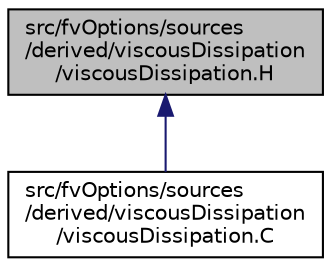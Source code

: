 digraph "src/fvOptions/sources/derived/viscousDissipation/viscousDissipation.H"
{
  bgcolor="transparent";
  edge [fontname="Helvetica",fontsize="10",labelfontname="Helvetica",labelfontsize="10"];
  node [fontname="Helvetica",fontsize="10",shape=record];
  Node1 [label="src/fvOptions/sources\l/derived/viscousDissipation\l/viscousDissipation.H",height=0.2,width=0.4,color="black", fillcolor="grey75", style="filled" fontcolor="black"];
  Node1 -> Node2 [dir="back",color="midnightblue",fontsize="10",style="solid",fontname="Helvetica"];
  Node2 [label="src/fvOptions/sources\l/derived/viscousDissipation\l/viscousDissipation.C",height=0.2,width=0.4,color="black",URL="$viscousDissipation_8C.html"];
}
